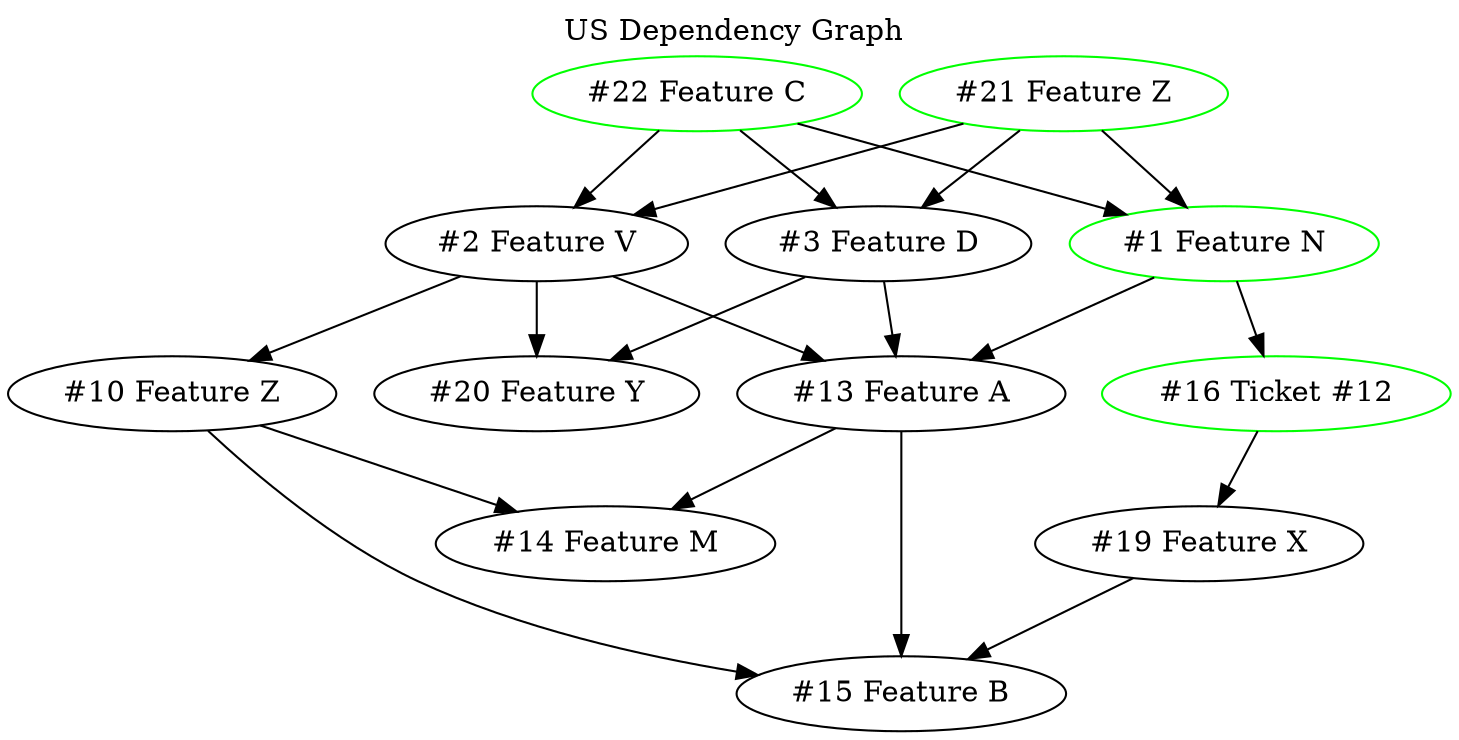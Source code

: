 digraph  {
  labelloc="t";
  //labelfontsize="40"
  label=" US Dependency Graph";
  //size="7.5,10"
  ratio="compress"
  //orientation=landscape

  // Edges
  "1" -> "13"
  "1" -> "16"
  "10" -> "14"
  "10" -> "15"
  "13" -> "14"
  "13" -> "15"
  "16" -> "19"
  "19" -> "15"
  "2" -> "10"
  "2" -> "13"
  "2" -> "20"
  "21" -> "1"
  "21" -> "2"
  "21" -> "3"
  "22" -> "1"
  "22" -> "2"
  "22" -> "3"
  "3" -> "13"
  "3" -> "20"

  // Titles
  "1" [label="#1 Feature N", color="green"];
  "10" [label="#10 Feature Z", color="black"];
  "13" [label="#13 Feature A", color="black"];
  "14" [label="#14 Feature M", color="black"];
  "15" [label="#15 Feature B", color="black"];
  "16" [label="#16 Ticket #12", color="green"];
  "19" [label="#19 Feature X", color="black"];
  "2" [label="#2 Feature V", color="black"];
  "20" [label="#20 Feature Y", color="black"];
  "21" [label="#21 Feature Z", color="green"];
  "22" [label="#22 Feature C", color="green"];
  "3" [label="#3 Feature D", color="black"];
}